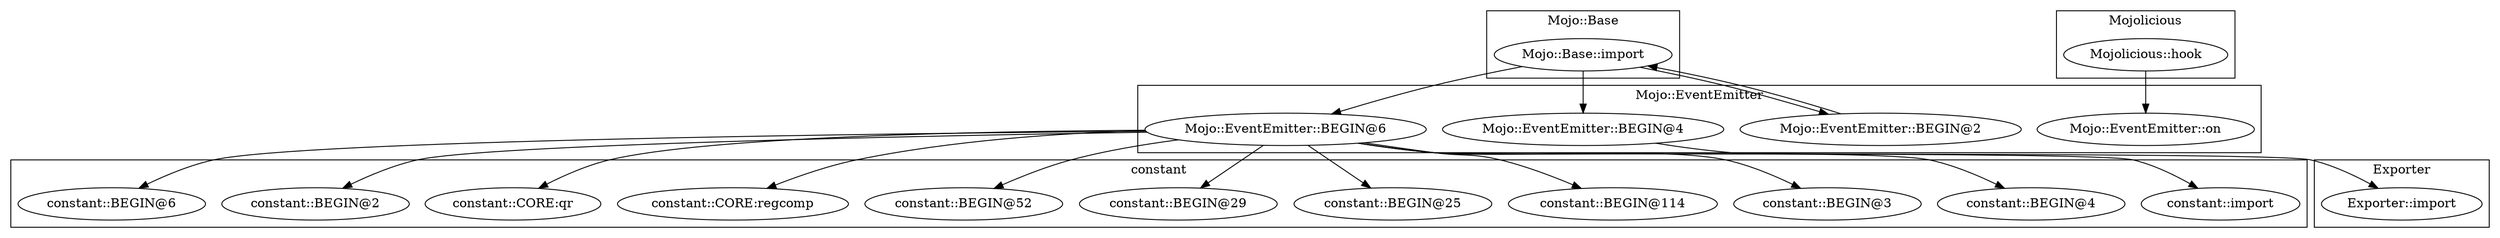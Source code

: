 digraph {
graph [overlap=false]
subgraph cluster_Mojo_EventEmitter {
	label="Mojo::EventEmitter";
	"Mojo::EventEmitter::BEGIN@2";
	"Mojo::EventEmitter::BEGIN@6";
	"Mojo::EventEmitter::BEGIN@4";
	"Mojo::EventEmitter::on";
}
subgraph cluster_constant {
	label="constant";
	"constant::import";
	"constant::BEGIN@4";
	"constant::BEGIN@3";
	"constant::BEGIN@114";
	"constant::BEGIN@25";
	"constant::BEGIN@29";
	"constant::BEGIN@52";
	"constant::CORE:regcomp";
	"constant::CORE:qr";
	"constant::BEGIN@2";
	"constant::BEGIN@6";
}
subgraph cluster_Exporter {
	label="Exporter";
	"Exporter::import";
}
subgraph cluster_Mojo_Base {
	label="Mojo::Base";
	"Mojo::Base::import";
}
subgraph cluster_Mojolicious {
	label="Mojolicious";
	"Mojolicious::hook";
}
"Mojo::EventEmitter::BEGIN@4" -> "Exporter::import";
"Mojo::EventEmitter::BEGIN@6" -> "constant::CORE:regcomp";
"Mojo::Base::import" -> "Mojo::EventEmitter::BEGIN@2";
"Mojo::EventEmitter::BEGIN@6" -> "constant::BEGIN@52";
"Mojolicious::hook" -> "Mojo::EventEmitter::on";
"Mojo::EventEmitter::BEGIN@6" -> "constant::BEGIN@25";
"Mojo::EventEmitter::BEGIN@6" -> "constant::BEGIN@114";
"Mojo::EventEmitter::BEGIN@6" -> "constant::BEGIN@29";
"Mojo::EventEmitter::BEGIN@6" -> "constant::BEGIN@2";
"Mojo::EventEmitter::BEGIN@6" -> "constant::BEGIN@4";
"Mojo::EventEmitter::BEGIN@2" -> "Mojo::Base::import";
"Mojo::EventEmitter::BEGIN@6" -> "constant::BEGIN@6";
"Mojo::EventEmitter::BEGIN@6" -> "constant::import";
"Mojo::Base::import" -> "Mojo::EventEmitter::BEGIN@6";
"Mojo::EventEmitter::BEGIN@6" -> "constant::CORE:qr";
"Mojo::EventEmitter::BEGIN@6" -> "constant::BEGIN@3";
"Mojo::Base::import" -> "Mojo::EventEmitter::BEGIN@4";
}
